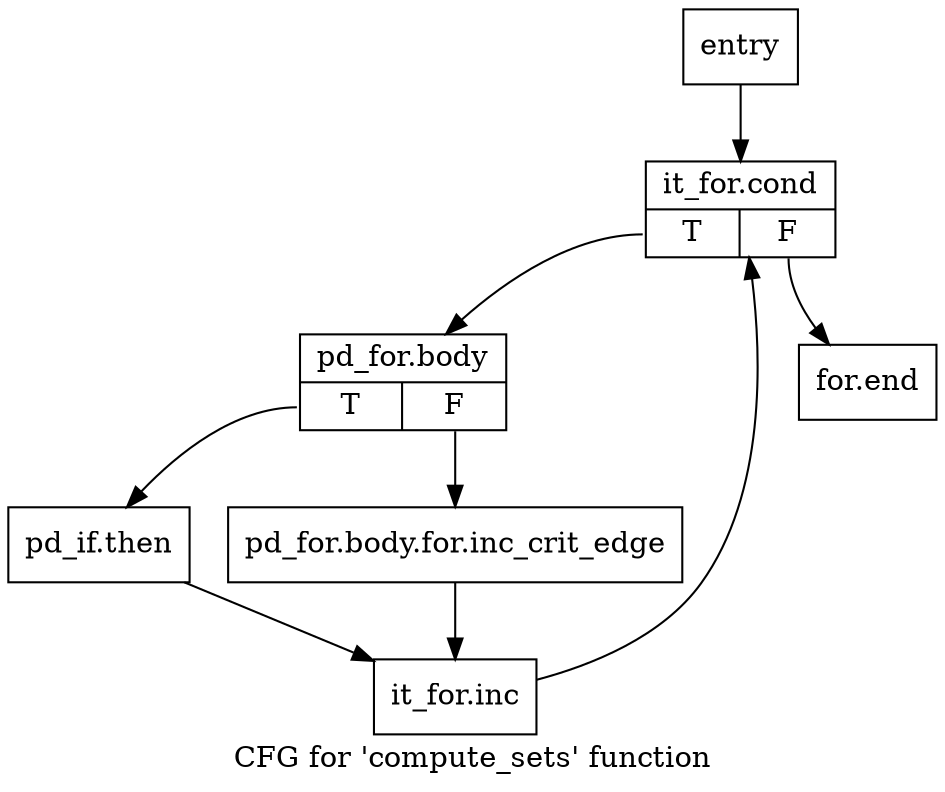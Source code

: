 digraph "CFG for 'compute_sets' function" {
	label="CFG for 'compute_sets' function";

	Node0x4dd4540 [shape=record,label="{entry}"];
	Node0x4dd4540 -> Node0x4dd4590;
	Node0x4dd4590 [shape=record,label="{it_for.cond|{<s0>T|<s1>F}}"];
	Node0x4dd4590:s0 -> Node0x4dd45e0;
	Node0x4dd4590:s1 -> Node0x4dd4720;
	Node0x4dd45e0 [shape=record,label="{pd_for.body|{<s0>T|<s1>F}}"];
	Node0x4dd45e0:s0 -> Node0x4dd4680;
	Node0x4dd45e0:s1 -> Node0x4dd4630;
	Node0x4dd4630 [shape=record,label="{pd_for.body.for.inc_crit_edge}"];
	Node0x4dd4630 -> Node0x4dd46d0;
	Node0x4dd4680 [shape=record,label="{pd_if.then}"];
	Node0x4dd4680 -> Node0x4dd46d0;
	Node0x4dd46d0 [shape=record,label="{it_for.inc}"];
	Node0x4dd46d0 -> Node0x4dd4590;
	Node0x4dd4720 [shape=record,label="{for.end}"];
}
